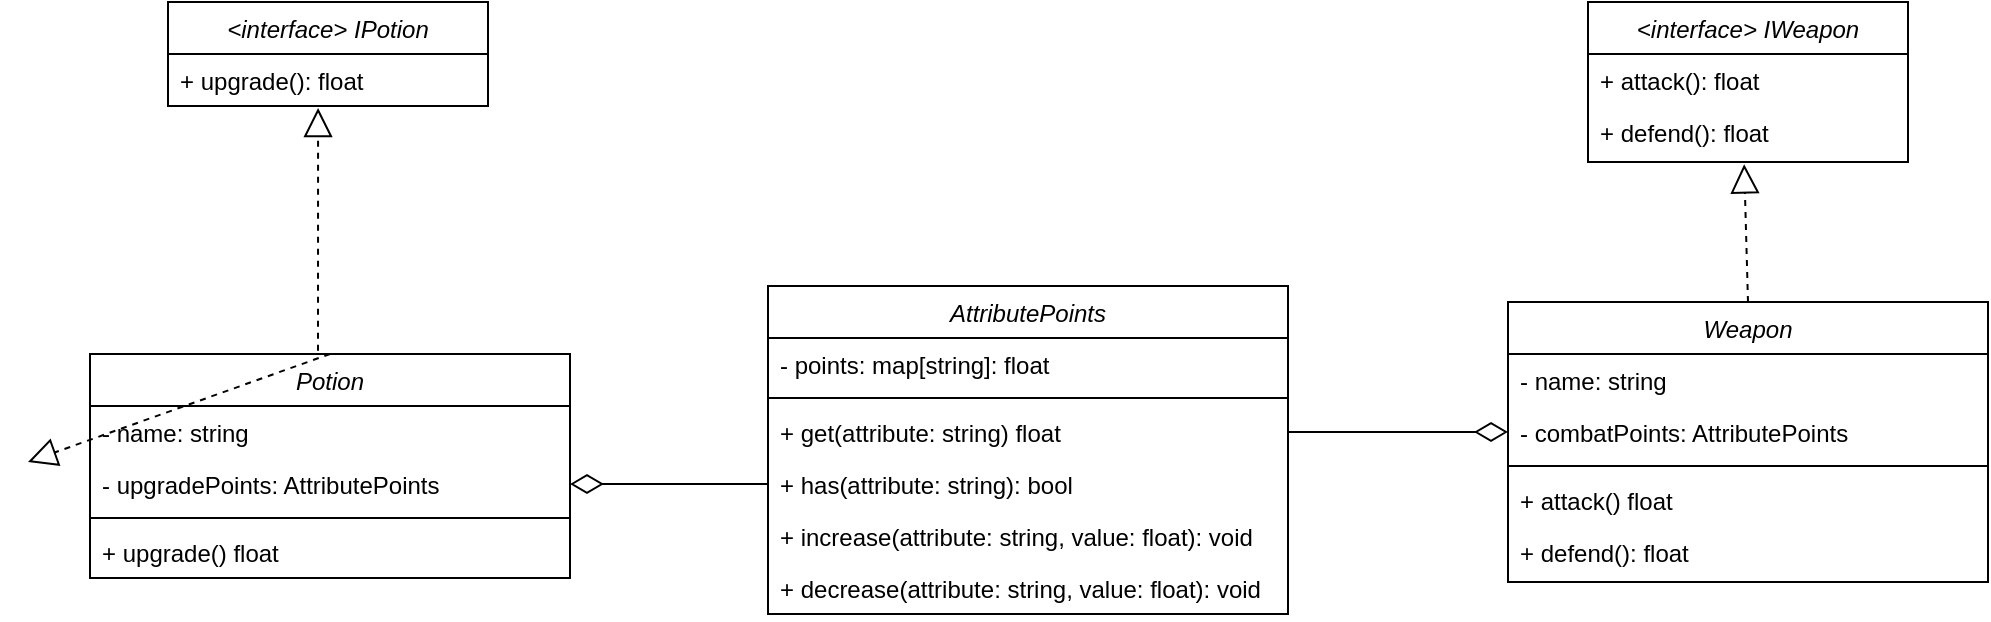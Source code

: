 <mxfile version="24.8.3">
  <diagram id="C5RBs43oDa-KdzZeNtuy" name="Page-1">
    <mxGraphModel dx="1707" dy="370" grid="1" gridSize="10" guides="1" tooltips="1" connect="1" arrows="1" fold="1" page="1" pageScale="1" pageWidth="827" pageHeight="1169" math="0" shadow="0">
      <root>
        <mxCell id="WIyWlLk6GJQsqaUBKTNV-0" />
        <mxCell id="WIyWlLk6GJQsqaUBKTNV-1" parent="WIyWlLk6GJQsqaUBKTNV-0" />
        <mxCell id="zkfFHV4jXpPFQw0GAbJ--0" value="&lt;interface&gt; IWeapon" style="swimlane;fontStyle=2;align=center;verticalAlign=top;childLayout=stackLayout;horizontal=1;startSize=26;horizontalStack=0;resizeParent=1;resizeLast=0;collapsible=1;marginBottom=0;rounded=0;shadow=0;strokeWidth=1;" parent="WIyWlLk6GJQsqaUBKTNV-1" vertex="1">
          <mxGeometry x="560" y="40" width="160" height="80" as="geometry">
            <mxRectangle x="230" y="140" width="160" height="26" as="alternateBounds" />
          </mxGeometry>
        </mxCell>
        <mxCell id="zkfFHV4jXpPFQw0GAbJ--5" value="+ attack(): float" style="text;align=left;verticalAlign=top;spacingLeft=4;spacingRight=4;overflow=hidden;rotatable=0;points=[[0,0.5],[1,0.5]];portConstraint=eastwest;" parent="zkfFHV4jXpPFQw0GAbJ--0" vertex="1">
          <mxGeometry y="26" width="160" height="26" as="geometry" />
        </mxCell>
        <mxCell id="jy_-zOquf5zKrBxtzt_n-6" value="+ defend(): float" style="text;align=left;verticalAlign=top;spacingLeft=4;spacingRight=4;overflow=hidden;rotatable=0;points=[[0,0.5],[1,0.5]];portConstraint=eastwest;" parent="zkfFHV4jXpPFQw0GAbJ--0" vertex="1">
          <mxGeometry y="52" width="160" height="26" as="geometry" />
        </mxCell>
        <mxCell id="I2KKyN37G9BiOCSmMRTa-3" value="AttributePoints" style="swimlane;fontStyle=2;align=center;verticalAlign=top;childLayout=stackLayout;horizontal=1;startSize=26;horizontalStack=0;resizeParent=1;resizeLast=0;collapsible=1;marginBottom=0;rounded=0;shadow=0;strokeWidth=1;" parent="WIyWlLk6GJQsqaUBKTNV-1" vertex="1">
          <mxGeometry x="150" y="182" width="260" height="164" as="geometry">
            <mxRectangle x="230" y="140" width="160" height="26" as="alternateBounds" />
          </mxGeometry>
        </mxCell>
        <mxCell id="I2KKyN37G9BiOCSmMRTa-4" value="- points: map[string]: float" style="text;align=left;verticalAlign=top;spacingLeft=4;spacingRight=4;overflow=hidden;rotatable=0;points=[[0,0.5],[1,0.5]];portConstraint=eastwest;" parent="I2KKyN37G9BiOCSmMRTa-3" vertex="1">
          <mxGeometry y="26" width="260" height="26" as="geometry" />
        </mxCell>
        <mxCell id="I2KKyN37G9BiOCSmMRTa-7" value="" style="line;html=1;strokeWidth=1;align=left;verticalAlign=middle;spacingTop=-1;spacingLeft=3;spacingRight=3;rotatable=0;labelPosition=right;points=[];portConstraint=eastwest;" parent="I2KKyN37G9BiOCSmMRTa-3" vertex="1">
          <mxGeometry y="52" width="260" height="8" as="geometry" />
        </mxCell>
        <mxCell id="I2KKyN37G9BiOCSmMRTa-8" value="+ get(attribute: string) float" style="text;align=left;verticalAlign=top;spacingLeft=4;spacingRight=4;overflow=hidden;rotatable=0;points=[[0,0.5],[1,0.5]];portConstraint=eastwest;" parent="I2KKyN37G9BiOCSmMRTa-3" vertex="1">
          <mxGeometry y="60" width="260" height="26" as="geometry" />
        </mxCell>
        <mxCell id="YPPvFpQh11kYEwhorxfL-0" value="+ has(attribute: string): bool" style="text;align=left;verticalAlign=top;spacingLeft=4;spacingRight=4;overflow=hidden;rotatable=0;points=[[0,0.5],[1,0.5]];portConstraint=eastwest;" parent="I2KKyN37G9BiOCSmMRTa-3" vertex="1">
          <mxGeometry y="86" width="260" height="26" as="geometry" />
        </mxCell>
        <mxCell id="I2KKyN37G9BiOCSmMRTa-10" value="+ increase(attribute: string, value: float): void" style="text;align=left;verticalAlign=top;spacingLeft=4;spacingRight=4;overflow=hidden;rotatable=0;points=[[0,0.5],[1,0.5]];portConstraint=eastwest;" parent="I2KKyN37G9BiOCSmMRTa-3" vertex="1">
          <mxGeometry y="112" width="260" height="26" as="geometry" />
        </mxCell>
        <mxCell id="I2KKyN37G9BiOCSmMRTa-15" value="+ decrease(attribute: string, value: float): void" style="text;align=left;verticalAlign=top;spacingLeft=4;spacingRight=4;overflow=hidden;rotatable=0;points=[[0,0.5],[1,0.5]];portConstraint=eastwest;" parent="I2KKyN37G9BiOCSmMRTa-3" vertex="1">
          <mxGeometry y="138" width="260" height="26" as="geometry" />
        </mxCell>
        <mxCell id="jy_-zOquf5zKrBxtzt_n-10" value="Weapon" style="swimlane;fontStyle=2;align=center;verticalAlign=top;childLayout=stackLayout;horizontal=1;startSize=26;horizontalStack=0;resizeParent=1;resizeLast=0;collapsible=1;marginBottom=0;rounded=0;shadow=0;strokeWidth=1;" parent="WIyWlLk6GJQsqaUBKTNV-1" vertex="1">
          <mxGeometry x="520" y="190" width="240" height="140" as="geometry">
            <mxRectangle x="230" y="140" width="160" height="26" as="alternateBounds" />
          </mxGeometry>
        </mxCell>
        <mxCell id="jy_-zOquf5zKrBxtzt_n-11" value="- name: string" style="text;align=left;verticalAlign=top;spacingLeft=4;spacingRight=4;overflow=hidden;rotatable=0;points=[[0,0.5],[1,0.5]];portConstraint=eastwest;" parent="jy_-zOquf5zKrBxtzt_n-10" vertex="1">
          <mxGeometry y="26" width="240" height="26" as="geometry" />
        </mxCell>
        <mxCell id="jy_-zOquf5zKrBxtzt_n-16" value="- combatPoints: AttributePoints" style="text;align=left;verticalAlign=top;spacingLeft=4;spacingRight=4;overflow=hidden;rotatable=0;points=[[0,0.5],[1,0.5]];portConstraint=eastwest;" parent="jy_-zOquf5zKrBxtzt_n-10" vertex="1">
          <mxGeometry y="52" width="240" height="26" as="geometry" />
        </mxCell>
        <mxCell id="jy_-zOquf5zKrBxtzt_n-12" value="" style="line;html=1;strokeWidth=1;align=left;verticalAlign=middle;spacingTop=-1;spacingLeft=3;spacingRight=3;rotatable=0;labelPosition=right;points=[];portConstraint=eastwest;" parent="jy_-zOquf5zKrBxtzt_n-10" vertex="1">
          <mxGeometry y="78" width="240" height="8" as="geometry" />
        </mxCell>
        <mxCell id="jy_-zOquf5zKrBxtzt_n-13" value="+ attack() float" style="text;align=left;verticalAlign=top;spacingLeft=4;spacingRight=4;overflow=hidden;rotatable=0;points=[[0,0.5],[1,0.5]];portConstraint=eastwest;" parent="jy_-zOquf5zKrBxtzt_n-10" vertex="1">
          <mxGeometry y="86" width="240" height="26" as="geometry" />
        </mxCell>
        <mxCell id="jy_-zOquf5zKrBxtzt_n-14" value="+ defend(): float" style="text;align=left;verticalAlign=top;spacingLeft=4;spacingRight=4;overflow=hidden;rotatable=0;points=[[0,0.5],[1,0.5]];portConstraint=eastwest;" parent="jy_-zOquf5zKrBxtzt_n-10" vertex="1">
          <mxGeometry y="112" width="240" height="26" as="geometry" />
        </mxCell>
        <mxCell id="jy_-zOquf5zKrBxtzt_n-17" value="" style="endArrow=block;dashed=1;endFill=0;endSize=12;html=1;rounded=0;entryX=0.488;entryY=1.122;entryDx=0;entryDy=0;entryPerimeter=0;exitX=0.5;exitY=0;exitDx=0;exitDy=0;" parent="WIyWlLk6GJQsqaUBKTNV-1" source="jy_-zOquf5zKrBxtzt_n-10" target="jy_-zOquf5zKrBxtzt_n-6" edge="1">
          <mxGeometry width="160" relative="1" as="geometry">
            <mxPoint x="330" y="270" as="sourcePoint" />
            <mxPoint x="490" y="270" as="targetPoint" />
          </mxGeometry>
        </mxCell>
        <mxCell id="jy_-zOquf5zKrBxtzt_n-23" value="" style="endArrow=none;html=1;endSize=12;startArrow=diamondThin;startSize=14;startFill=0;edgeStyle=orthogonalEdgeStyle;rounded=0;entryX=1;entryY=0.5;entryDx=0;entryDy=0;exitX=0;exitY=0.5;exitDx=0;exitDy=0;endFill=0;" parent="WIyWlLk6GJQsqaUBKTNV-1" source="jy_-zOquf5zKrBxtzt_n-16" target="I2KKyN37G9BiOCSmMRTa-8" edge="1">
          <mxGeometry relative="1" as="geometry">
            <mxPoint x="330" y="270" as="sourcePoint" />
            <mxPoint x="490" y="270" as="targetPoint" />
          </mxGeometry>
        </mxCell>
        <mxCell id="tMR2NKMMJNPlFR7l85Fn-0" value="&lt;interface&gt; IPotion" style="swimlane;fontStyle=2;align=center;verticalAlign=top;childLayout=stackLayout;horizontal=1;startSize=26;horizontalStack=0;resizeParent=1;resizeLast=0;collapsible=1;marginBottom=0;rounded=0;shadow=0;strokeWidth=1;" vertex="1" parent="WIyWlLk6GJQsqaUBKTNV-1">
          <mxGeometry x="-150" y="40" width="160" height="52" as="geometry">
            <mxRectangle x="230" y="140" width="160" height="26" as="alternateBounds" />
          </mxGeometry>
        </mxCell>
        <mxCell id="tMR2NKMMJNPlFR7l85Fn-1" value="+ upgrade(): float" style="text;align=left;verticalAlign=top;spacingLeft=4;spacingRight=4;overflow=hidden;rotatable=0;points=[[0,0.5],[1,0.5]];portConstraint=eastwest;" vertex="1" parent="tMR2NKMMJNPlFR7l85Fn-0">
          <mxGeometry y="26" width="160" height="26" as="geometry" />
        </mxCell>
        <mxCell id="tMR2NKMMJNPlFR7l85Fn-3" value="Potion" style="swimlane;fontStyle=2;align=center;verticalAlign=top;childLayout=stackLayout;horizontal=1;startSize=26;horizontalStack=0;resizeParent=1;resizeLast=0;collapsible=1;marginBottom=0;rounded=0;shadow=0;strokeWidth=1;" vertex="1" parent="WIyWlLk6GJQsqaUBKTNV-1">
          <mxGeometry x="-189" y="216" width="240" height="112" as="geometry">
            <mxRectangle x="230" y="140" width="160" height="26" as="alternateBounds" />
          </mxGeometry>
        </mxCell>
        <mxCell id="tMR2NKMMJNPlFR7l85Fn-4" value="- name: string" style="text;align=left;verticalAlign=top;spacingLeft=4;spacingRight=4;overflow=hidden;rotatable=0;points=[[0,0.5],[1,0.5]];portConstraint=eastwest;" vertex="1" parent="tMR2NKMMJNPlFR7l85Fn-3">
          <mxGeometry y="26" width="240" height="26" as="geometry" />
        </mxCell>
        <mxCell id="tMR2NKMMJNPlFR7l85Fn-5" value="- upgradePoints: AttributePoints" style="text;align=left;verticalAlign=top;spacingLeft=4;spacingRight=4;overflow=hidden;rotatable=0;points=[[0,0.5],[1,0.5]];portConstraint=eastwest;" vertex="1" parent="tMR2NKMMJNPlFR7l85Fn-3">
          <mxGeometry y="52" width="240" height="26" as="geometry" />
        </mxCell>
        <mxCell id="tMR2NKMMJNPlFR7l85Fn-6" value="" style="line;html=1;strokeWidth=1;align=left;verticalAlign=middle;spacingTop=-1;spacingLeft=3;spacingRight=3;rotatable=0;labelPosition=right;points=[];portConstraint=eastwest;" vertex="1" parent="tMR2NKMMJNPlFR7l85Fn-3">
          <mxGeometry y="78" width="240" height="8" as="geometry" />
        </mxCell>
        <mxCell id="tMR2NKMMJNPlFR7l85Fn-7" value="+ upgrade() float" style="text;align=left;verticalAlign=top;spacingLeft=4;spacingRight=4;overflow=hidden;rotatable=0;points=[[0,0.5],[1,0.5]];portConstraint=eastwest;" vertex="1" parent="tMR2NKMMJNPlFR7l85Fn-3">
          <mxGeometry y="86" width="240" height="26" as="geometry" />
        </mxCell>
        <mxCell id="tMR2NKMMJNPlFR7l85Fn-9" value="" style="endArrow=block;dashed=1;endFill=0;endSize=12;html=1;rounded=0;entryX=0.488;entryY=1.122;entryDx=0;entryDy=0;entryPerimeter=0;exitX=0.5;exitY=0;exitDx=0;exitDy=0;" edge="1" parent="WIyWlLk6GJQsqaUBKTNV-1" source="tMR2NKMMJNPlFR7l85Fn-3" target="tMR2NKMMJNPlFR7l85Fn-2">
          <mxGeometry width="160" relative="1" as="geometry">
            <mxPoint x="-380" y="270" as="sourcePoint" />
            <mxPoint x="-220" y="270" as="targetPoint" />
          </mxGeometry>
        </mxCell>
        <mxCell id="tMR2NKMMJNPlFR7l85Fn-11" value="" style="endArrow=block;dashed=1;endFill=0;endSize=12;html=1;rounded=0;entryX=0.469;entryY=1.038;entryDx=0;entryDy=0;entryPerimeter=0;exitX=0.475;exitY=-0.014;exitDx=0;exitDy=0;exitPerimeter=0;" edge="1" parent="WIyWlLk6GJQsqaUBKTNV-1" source="tMR2NKMMJNPlFR7l85Fn-3" target="tMR2NKMMJNPlFR7l85Fn-1">
          <mxGeometry width="160" relative="1" as="geometry">
            <mxPoint x="-69" y="169" as="sourcePoint" />
            <mxPoint x="-71" y="100" as="targetPoint" />
          </mxGeometry>
        </mxCell>
        <mxCell id="tMR2NKMMJNPlFR7l85Fn-12" value="" style="endArrow=none;html=1;endSize=12;startArrow=diamondThin;startSize=14;startFill=0;edgeStyle=orthogonalEdgeStyle;rounded=0;entryX=0;entryY=0.5;entryDx=0;entryDy=0;exitX=1;exitY=0.5;exitDx=0;exitDy=0;endFill=0;" edge="1" parent="WIyWlLk6GJQsqaUBKTNV-1" source="tMR2NKMMJNPlFR7l85Fn-5" target="YPPvFpQh11kYEwhorxfL-0">
          <mxGeometry relative="1" as="geometry">
            <mxPoint x="530" y="265" as="sourcePoint" />
            <mxPoint x="420" y="265" as="targetPoint" />
          </mxGeometry>
        </mxCell>
      </root>
    </mxGraphModel>
  </diagram>
</mxfile>
